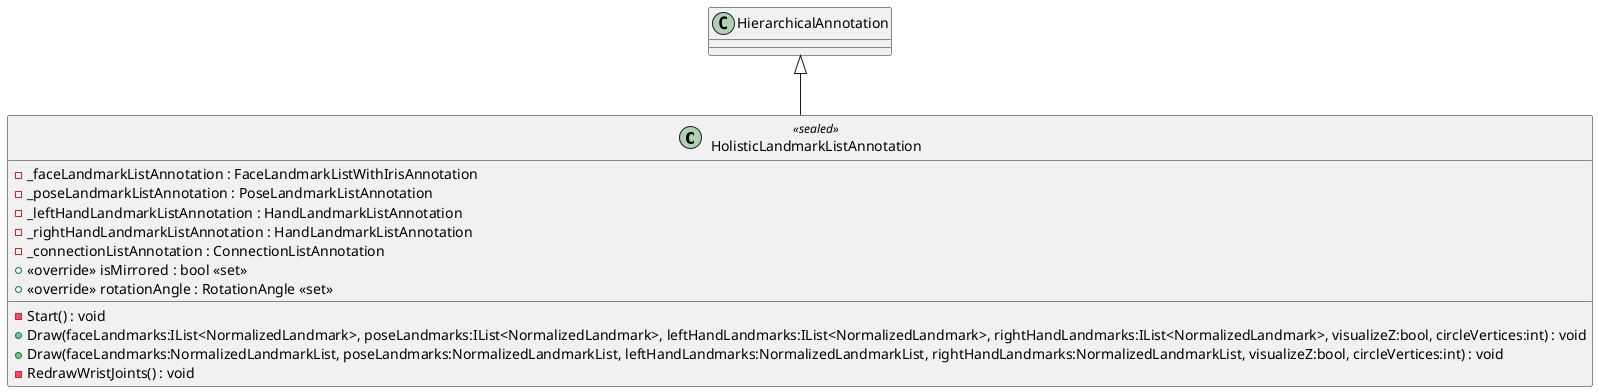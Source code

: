 @startuml
class HolisticLandmarkListAnnotation <<sealed>> {
    - _faceLandmarkListAnnotation : FaceLandmarkListWithIrisAnnotation
    - _poseLandmarkListAnnotation : PoseLandmarkListAnnotation
    - _leftHandLandmarkListAnnotation : HandLandmarkListAnnotation
    - _rightHandLandmarkListAnnotation : HandLandmarkListAnnotation
    - _connectionListAnnotation : ConnectionListAnnotation
    + <<override>> isMirrored : bool <<set>>
    + <<override>> rotationAngle : RotationAngle <<set>>
    - Start() : void
    + Draw(faceLandmarks:IList<NormalizedLandmark>, poseLandmarks:IList<NormalizedLandmark>, leftHandLandmarks:IList<NormalizedLandmark>, rightHandLandmarks:IList<NormalizedLandmark>, visualizeZ:bool, circleVertices:int) : void
    + Draw(faceLandmarks:NormalizedLandmarkList, poseLandmarks:NormalizedLandmarkList, leftHandLandmarks:NormalizedLandmarkList, rightHandLandmarks:NormalizedLandmarkList, visualizeZ:bool, circleVertices:int) : void
    - RedrawWristJoints() : void
}
HierarchicalAnnotation <|-- HolisticLandmarkListAnnotation
@enduml
